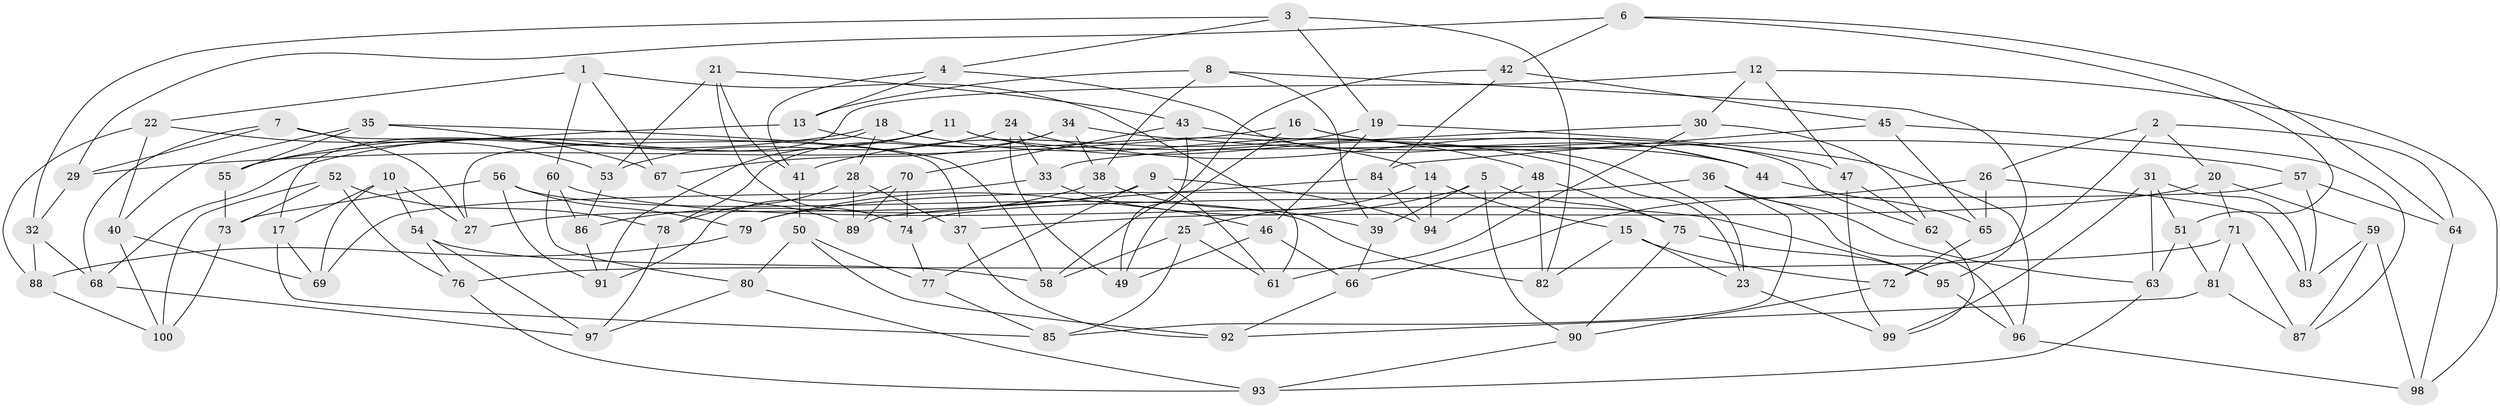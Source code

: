 // Generated by graph-tools (version 1.1) at 2025/16/03/09/25 04:16:43]
// undirected, 100 vertices, 200 edges
graph export_dot {
graph [start="1"]
  node [color=gray90,style=filled];
  1;
  2;
  3;
  4;
  5;
  6;
  7;
  8;
  9;
  10;
  11;
  12;
  13;
  14;
  15;
  16;
  17;
  18;
  19;
  20;
  21;
  22;
  23;
  24;
  25;
  26;
  27;
  28;
  29;
  30;
  31;
  32;
  33;
  34;
  35;
  36;
  37;
  38;
  39;
  40;
  41;
  42;
  43;
  44;
  45;
  46;
  47;
  48;
  49;
  50;
  51;
  52;
  53;
  54;
  55;
  56;
  57;
  58;
  59;
  60;
  61;
  62;
  63;
  64;
  65;
  66;
  67;
  68;
  69;
  70;
  71;
  72;
  73;
  74;
  75;
  76;
  77;
  78;
  79;
  80;
  81;
  82;
  83;
  84;
  85;
  86;
  87;
  88;
  89;
  90;
  91;
  92;
  93;
  94;
  95;
  96;
  97;
  98;
  99;
  100;
  1 -- 61;
  1 -- 22;
  1 -- 60;
  1 -- 67;
  2 -- 26;
  2 -- 72;
  2 -- 20;
  2 -- 64;
  3 -- 19;
  3 -- 32;
  3 -- 4;
  3 -- 82;
  4 -- 41;
  4 -- 13;
  4 -- 23;
  5 -- 90;
  5 -- 39;
  5 -- 75;
  5 -- 79;
  6 -- 64;
  6 -- 42;
  6 -- 29;
  6 -- 51;
  7 -- 37;
  7 -- 27;
  7 -- 68;
  7 -- 29;
  8 -- 95;
  8 -- 39;
  8 -- 38;
  8 -- 13;
  9 -- 77;
  9 -- 94;
  9 -- 61;
  9 -- 27;
  10 -- 54;
  10 -- 17;
  10 -- 69;
  10 -- 27;
  11 -- 91;
  11 -- 44;
  11 -- 23;
  11 -- 68;
  12 -- 17;
  12 -- 47;
  12 -- 98;
  12 -- 30;
  13 -- 55;
  13 -- 14;
  14 -- 15;
  14 -- 94;
  14 -- 25;
  15 -- 82;
  15 -- 72;
  15 -- 23;
  16 -- 47;
  16 -- 49;
  16 -- 44;
  16 -- 29;
  17 -- 85;
  17 -- 69;
  18 -- 55;
  18 -- 48;
  18 -- 27;
  18 -- 28;
  19 -- 46;
  19 -- 96;
  19 -- 41;
  20 -- 37;
  20 -- 71;
  20 -- 59;
  21 -- 43;
  21 -- 41;
  21 -- 53;
  21 -- 74;
  22 -- 53;
  22 -- 40;
  22 -- 88;
  23 -- 99;
  24 -- 53;
  24 -- 33;
  24 -- 49;
  24 -- 44;
  25 -- 58;
  25 -- 61;
  25 -- 85;
  26 -- 83;
  26 -- 66;
  26 -- 65;
  28 -- 89;
  28 -- 37;
  28 -- 78;
  29 -- 32;
  30 -- 33;
  30 -- 61;
  30 -- 62;
  31 -- 99;
  31 -- 83;
  31 -- 63;
  31 -- 51;
  32 -- 88;
  32 -- 68;
  33 -- 46;
  33 -- 69;
  34 -- 57;
  34 -- 38;
  34 -- 67;
  34 -- 78;
  35 -- 58;
  35 -- 67;
  35 -- 55;
  35 -- 40;
  36 -- 85;
  36 -- 79;
  36 -- 96;
  36 -- 63;
  37 -- 92;
  38 -- 86;
  38 -- 39;
  39 -- 66;
  40 -- 100;
  40 -- 69;
  41 -- 50;
  42 -- 84;
  42 -- 58;
  42 -- 45;
  43 -- 62;
  43 -- 49;
  43 -- 70;
  44 -- 65;
  45 -- 84;
  45 -- 65;
  45 -- 87;
  46 -- 49;
  46 -- 66;
  47 -- 62;
  47 -- 99;
  48 -- 82;
  48 -- 75;
  48 -- 94;
  50 -- 92;
  50 -- 80;
  50 -- 77;
  51 -- 81;
  51 -- 63;
  52 -- 73;
  52 -- 100;
  52 -- 78;
  52 -- 76;
  53 -- 86;
  54 -- 97;
  54 -- 58;
  54 -- 76;
  55 -- 73;
  56 -- 73;
  56 -- 91;
  56 -- 82;
  56 -- 79;
  57 -- 74;
  57 -- 64;
  57 -- 83;
  59 -- 98;
  59 -- 87;
  59 -- 83;
  60 -- 86;
  60 -- 80;
  60 -- 95;
  62 -- 99;
  63 -- 93;
  64 -- 98;
  65 -- 72;
  66 -- 92;
  67 -- 89;
  68 -- 97;
  70 -- 89;
  70 -- 91;
  70 -- 74;
  71 -- 81;
  71 -- 76;
  71 -- 87;
  72 -- 90;
  73 -- 100;
  74 -- 77;
  75 -- 90;
  75 -- 95;
  76 -- 93;
  77 -- 85;
  78 -- 97;
  79 -- 88;
  80 -- 93;
  80 -- 97;
  81 -- 92;
  81 -- 87;
  84 -- 94;
  84 -- 89;
  86 -- 91;
  88 -- 100;
  90 -- 93;
  95 -- 96;
  96 -- 98;
}
